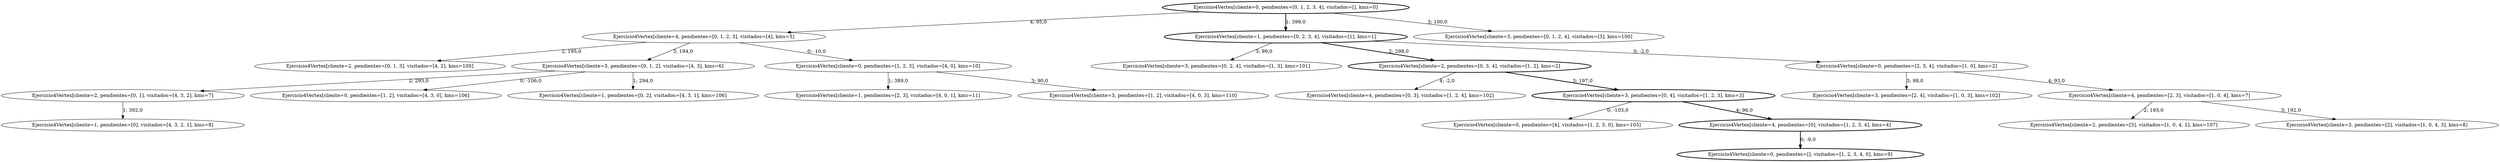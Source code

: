 strict digraph G {
  1 [ style="solid" label="Ejercicio4Vertex[cliente=3, pendientes=[0, 2, 4], visitados=[1, 3], kms=101]" ];
  2 [ style="solid" label="Ejercicio4Vertex[cliente=4, pendientes=[0, 1, 2, 3], visitados=[4], kms=5]" ];
  3 [ style="bold" label="Ejercicio4Vertex[cliente=1, pendientes=[0, 2, 3, 4], visitados=[1], kms=1]" ];
  4 [ style="solid" label="Ejercicio4Vertex[cliente=2, pendientes=[0, 1, 3], visitados=[4, 2], kms=105]" ];
  5 [ style="solid" label="Ejercicio4Vertex[cliente=2, pendientes=[3], visitados=[1, 0, 4, 2], kms=107]" ];
  6 [ style="solid" label="Ejercicio4Vertex[cliente=0, pendientes=[4], visitados=[1, 2, 3, 0], kms=103]" ];
  7 [ style="solid" label="Ejercicio4Vertex[cliente=4, pendientes=[0, 3], visitados=[1, 2, 4], kms=102]" ];
  8 [ style="solid" label="Ejercicio4Vertex[cliente=2, pendientes=[0, 1], visitados=[4, 3, 2], kms=7]" ];
  9 [ style="solid" label="Ejercicio4Vertex[cliente=3, pendientes=[2, 4], visitados=[1, 0, 3], kms=102]" ];
  10 [ style="bold" label="Ejercicio4Vertex[cliente=4, pendientes=[0], visitados=[1, 2, 3, 4], kms=4]" ];
  11 [ style="solid" label="Ejercicio4Vertex[cliente=1, pendientes=[2, 3], visitados=[4, 0, 1], kms=11]" ];
  12 [ style="solid" label="Ejercicio4Vertex[cliente=0, pendientes=[1, 2], visitados=[4, 3, 0], kms=106]" ];
  13 [ style="bold" label="Ejercicio4Vertex[cliente=2, pendientes=[0, 3, 4], visitados=[1, 2], kms=2]" ];
  14 [ style="solid" label="Ejercicio4Vertex[cliente=3, pendientes=[0, 1, 2, 4], visitados=[3], kms=100]" ];
  15 [ style="solid" label="Ejercicio4Vertex[cliente=3, pendientes=[0, 1, 2], visitados=[4, 3], kms=6]" ];
  16 [ style="solid" label="Ejercicio4Vertex[cliente=1, pendientes=[0], visitados=[4, 3, 2, 1], kms=8]" ];
  17 [ style="bold" label="Ejercicio4Vertex[cliente=0, pendientes=[0, 1, 2, 3, 4], visitados=[], kms=0]" ];
  18 [ style="solid" label="Ejercicio4Vertex[cliente=0, pendientes=[2, 3, 4], visitados=[1, 0], kms=2]" ];
  19 [ style="bold" label="Ejercicio4Vertex[cliente=3, pendientes=[0, 4], visitados=[1, 2, 3], kms=3]" ];
  20 [ style="solid" label="Ejercicio4Vertex[cliente=3, pendientes=[2], visitados=[1, 0, 4, 3], kms=8]" ];
  21 [ style="solid" label="Ejercicio4Vertex[cliente=0, pendientes=[1, 2, 3], visitados=[4, 0], kms=10]" ];
  22 [ style="solid" label="Ejercicio4Vertex[cliente=4, pendientes=[2, 3], visitados=[1, 0, 4], kms=7]" ];
  23 [ style="bold" label="Ejercicio4Vertex[cliente=0, pendientes=[], visitados=[1, 2, 3, 4, 0], kms=9]" ];
  24 [ style="solid" label="Ejercicio4Vertex[cliente=3, pendientes=[1, 2], visitados=[4, 0, 3], kms=110]" ];
  25 [ style="solid" label="Ejercicio4Vertex[cliente=1, pendientes=[0, 2], visitados=[4, 3, 1], kms=106]" ];
  3 -> 1 [ style="solid" label="3; 99,0" ];
  17 -> 2 [ style="solid" label="4; 95,0" ];
  17 -> 3 [ style="bold" label="1; 399,0" ];
  2 -> 4 [ style="solid" label="2; 195,0" ];
  22 -> 5 [ style="solid" label="2; 193,0" ];
  19 -> 6 [ style="solid" label="0; -103,0" ];
  13 -> 7 [ style="solid" label="4; -2,0" ];
  15 -> 8 [ style="solid" label="2; 293,0" ];
  18 -> 9 [ style="solid" label="3; 98,0" ];
  19 -> 10 [ style="bold" label="4; 96,0" ];
  21 -> 11 [ style="solid" label="1; 389,0" ];
  15 -> 12 [ style="solid" label="0; -106,0" ];
  3 -> 13 [ style="bold" label="2; 298,0" ];
  17 -> 14 [ style="solid" label="3; 100,0" ];
  2 -> 15 [ style="solid" label="3; 194,0" ];
  8 -> 16 [ style="solid" label="1; 392,0" ];
  3 -> 18 [ style="solid" label="0; -2,0" ];
  13 -> 19 [ style="bold" label="3; 197,0" ];
  22 -> 20 [ style="solid" label="3; 192,0" ];
  2 -> 21 [ style="solid" label="0; -10,0" ];
  18 -> 22 [ style="solid" label="4; 93,0" ];
  10 -> 23 [ style="bold" label="0; -9,0" ];
  21 -> 24 [ style="solid" label="3; 90,0" ];
  15 -> 25 [ style="solid" label="1; 294,0" ];
}
